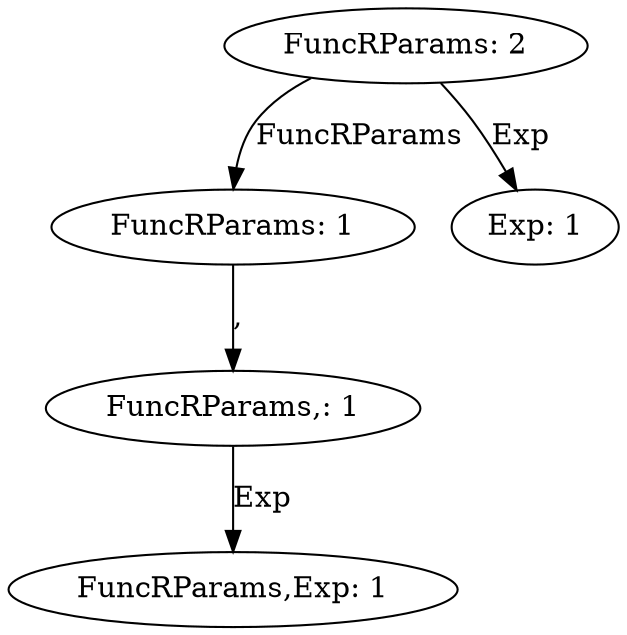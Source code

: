 digraph {
    0 [ label = "FuncRParams: 2" ]
    1 [ label = "FuncRParams: 1" ]
    2 [ label = "FuncRParams,: 1" ]
    3 [ label = "FuncRParams,Exp: 1" ]
    4 [ label = "Exp: 1" ]
    0 -> 1 [ label = "FuncRParams" ]
    1 -> 2 [ label = "," ]
    2 -> 3 [ label = "Exp" ]
    0 -> 4 [ label = "Exp" ]
}
